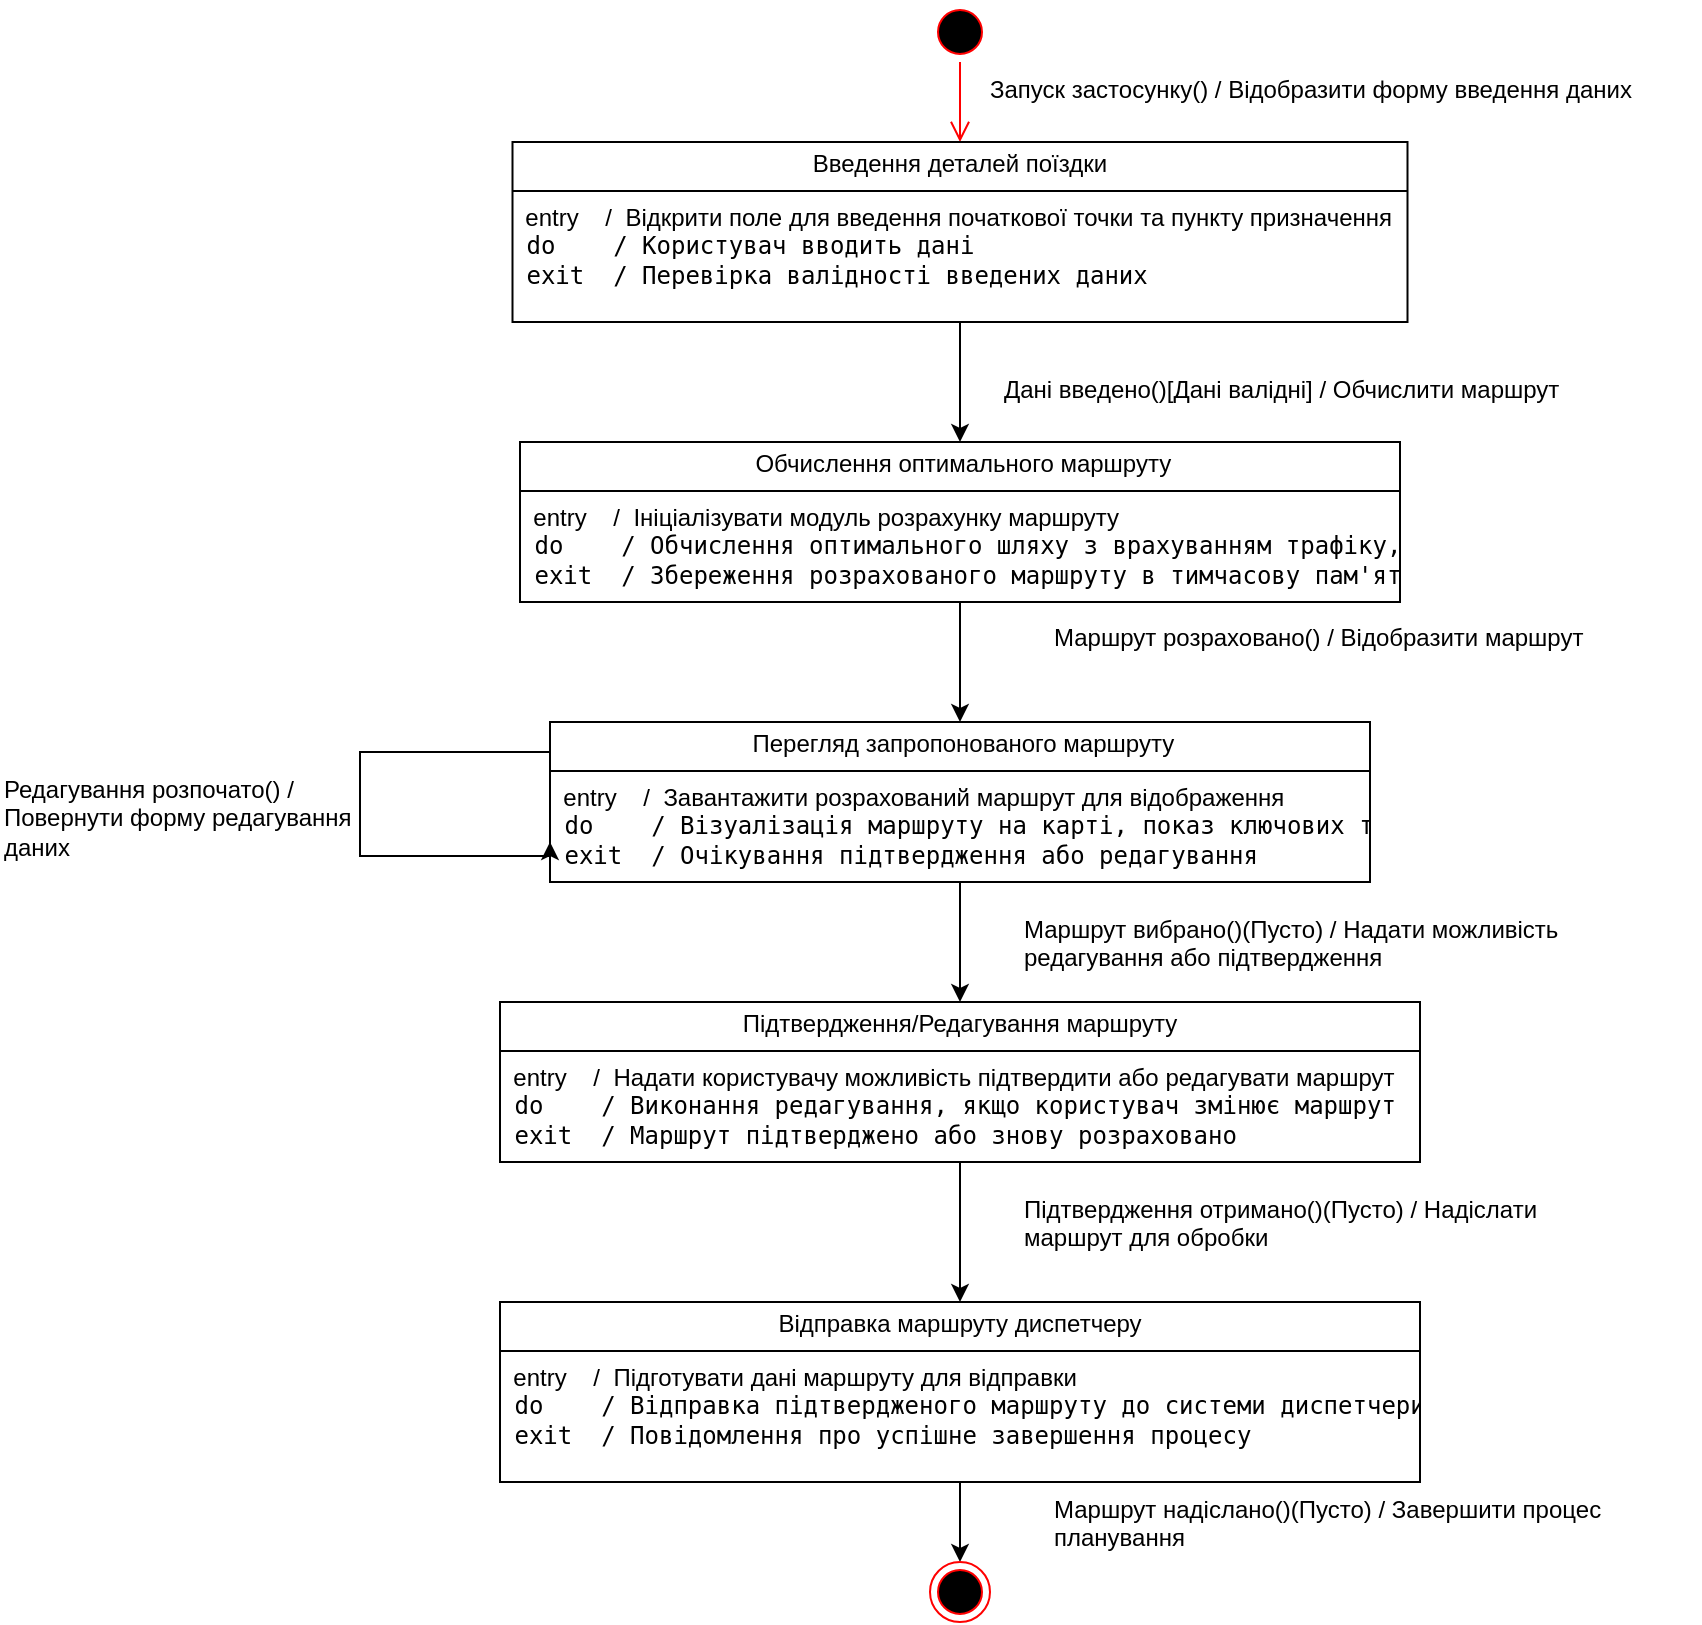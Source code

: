 <mxfile version="26.2.13">
  <diagram name="Діаграма станів та переходів" id="nFUOy7fFMwE6h8ElpY0S">
    <mxGraphModel dx="2088" dy="1070" grid="1" gridSize="10" guides="1" tooltips="1" connect="1" arrows="1" fold="1" page="1" pageScale="1" pageWidth="1169" pageHeight="827" math="0" shadow="0">
      <root>
        <mxCell id="0" />
        <mxCell id="1" parent="0" />
        <mxCell id="rt1w_eB6s1bEtWNk3IKX-1" value="" style="ellipse;html=1;shape=startState;fillColor=#000000;strokeColor=#ff0000;" vertex="1" parent="1">
          <mxGeometry x="495" y="10" width="30" height="30" as="geometry" />
        </mxCell>
        <mxCell id="rt1w_eB6s1bEtWNk3IKX-2" value="" style="edgeStyle=orthogonalEdgeStyle;html=1;verticalAlign=bottom;endArrow=open;endSize=8;strokeColor=#ff0000;rounded=0;entryX=0.5;entryY=0;entryDx=0;entryDy=0;" edge="1" parent="1" source="rt1w_eB6s1bEtWNk3IKX-1" target="rt1w_eB6s1bEtWNk3IKX-4">
          <mxGeometry relative="1" as="geometry">
            <mxPoint x="510" y="20" as="targetPoint" />
          </mxGeometry>
        </mxCell>
        <mxCell id="rt1w_eB6s1bEtWNk3IKX-3" style="edgeStyle=orthogonalEdgeStyle;rounded=0;orthogonalLoop=1;jettySize=auto;html=1;exitX=0.5;exitY=1;exitDx=0;exitDy=0;entryX=0.5;entryY=0;entryDx=0;entryDy=0;" edge="1" parent="1" source="rt1w_eB6s1bEtWNk3IKX-4" target="rt1w_eB6s1bEtWNk3IKX-6">
          <mxGeometry relative="1" as="geometry" />
        </mxCell>
        <mxCell id="rt1w_eB6s1bEtWNk3IKX-4" value="&lt;p style=&quot;margin:0px;margin-top:4px;text-align:center;&quot;&gt;Введення деталей поїздки&lt;/p&gt;&lt;hr size=&quot;1&quot; style=&quot;border-style:solid;&quot;&gt;&lt;div style=&quot;height:2px;&quot;&gt;&amp;nbsp; &lt;span style=&quot;background-color: transparent; color: light-dark(rgb(0, 0, 0), rgb(255, 255, 255));&quot;&gt;entry&amp;nbsp; &amp;nbsp; /&amp;nbsp;&amp;nbsp;&lt;/span&gt;&lt;span style=&quot;background-color: transparent; color: light-dark(rgb(0, 0, 0), rgb(255, 255, 255));&quot;&gt;Відкрити поле для введення початкової точки та пункту призначення&lt;/span&gt;&lt;/div&gt;&lt;div style=&quot;height: 2px;&quot;&gt;&lt;pre&gt; do    / Користувач вводить дані&lt;br&gt; exit  / Перевірка валідності введених даних&lt;/pre&gt;&lt;/div&gt;&lt;div style=&quot;height:2px;&quot;&gt;&lt;br&gt;&lt;/div&gt;&lt;div style=&quot;height:2px;&quot;&gt;&lt;br&gt;&lt;/div&gt;&lt;div style=&quot;height:2px;&quot;&gt;&lt;br&gt;&lt;/div&gt;&lt;div style=&quot;height:2px;&quot;&gt;&lt;br&gt;&lt;/div&gt;&lt;div style=&quot;height:2px;&quot;&gt;&lt;br&gt;&lt;/div&gt;&lt;div style=&quot;height:2px;&quot;&gt;&lt;br&gt;&lt;/div&gt;&lt;div style=&quot;height:2px;&quot;&gt;&lt;br&gt;&lt;/div&gt;&lt;div style=&quot;height:2px;&quot;&gt;&amp;nbsp; &amp;nbsp; &amp;nbsp;&lt;/div&gt;" style="verticalAlign=top;align=left;overflow=fill;html=1;whiteSpace=wrap;" vertex="1" parent="1">
          <mxGeometry x="286.25" y="80" width="447.5" height="90" as="geometry" />
        </mxCell>
        <mxCell id="rt1w_eB6s1bEtWNk3IKX-5" style="edgeStyle=orthogonalEdgeStyle;rounded=0;orthogonalLoop=1;jettySize=auto;html=1;exitX=0.5;exitY=1;exitDx=0;exitDy=0;entryX=0.5;entryY=0;entryDx=0;entryDy=0;" edge="1" parent="1" source="rt1w_eB6s1bEtWNk3IKX-6" target="rt1w_eB6s1bEtWNk3IKX-8">
          <mxGeometry relative="1" as="geometry" />
        </mxCell>
        <mxCell id="rt1w_eB6s1bEtWNk3IKX-6" value="&lt;p style=&quot;margin:0px;margin-top:4px;text-align:center;&quot;&gt;&amp;nbsp;Обчислення оптимального маршруту&lt;/p&gt;&lt;hr size=&quot;1&quot; style=&quot;border-style:solid;&quot;&gt;&lt;div style=&quot;height:2px;&quot;&gt;&lt;div style=&quot;height: 2px;&quot;&gt;&lt;span style=&quot;background-color: transparent; color: light-dark(rgb(0, 0, 0), rgb(255, 255, 255));&quot;&gt;&amp;nbsp; entry&amp;nbsp; &amp;nbsp; /&amp;nbsp;&amp;nbsp;&lt;/span&gt;&lt;span style=&quot;background-color: transparent; color: light-dark(rgb(0, 0, 0), rgb(255, 255, 255));&quot;&gt;Ініціалізувати модуль розрахунку маршруту&lt;/span&gt;&lt;/div&gt;&lt;div style=&quot;height: 2px;&quot;&gt;&lt;pre&gt; do    / Обчислення оптимального шляху з врахуванням трафіку, часу&lt;br&gt; exit  / Збереження розрахованого маршруту в тимчасову пам&#39;ять&lt;/pre&gt;&lt;/div&gt;&lt;/div&gt;" style="verticalAlign=top;align=left;overflow=fill;html=1;whiteSpace=wrap;" vertex="1" parent="1">
          <mxGeometry x="290" y="230" width="440" height="80" as="geometry" />
        </mxCell>
        <mxCell id="rt1w_eB6s1bEtWNk3IKX-7" style="edgeStyle=orthogonalEdgeStyle;rounded=0;orthogonalLoop=1;jettySize=auto;html=1;exitX=0.5;exitY=1;exitDx=0;exitDy=0;entryX=0.5;entryY=0;entryDx=0;entryDy=0;" edge="1" parent="1" source="rt1w_eB6s1bEtWNk3IKX-8" target="rt1w_eB6s1bEtWNk3IKX-10">
          <mxGeometry relative="1" as="geometry" />
        </mxCell>
        <mxCell id="rt1w_eB6s1bEtWNk3IKX-8" value="&lt;p style=&quot;margin:0px;margin-top:4px;text-align:center;&quot;&gt;&amp;nbsp;Перегляд запропонованого маршруту&lt;/p&gt;&lt;hr size=&quot;1&quot; style=&quot;border-style:solid;&quot;&gt;&lt;div style=&quot;height:2px;&quot;&gt;&lt;div style=&quot;height: 2px;&quot;&gt;&lt;span style=&quot;background-color: transparent; color: light-dark(rgb(0, 0, 0), rgb(255, 255, 255));&quot;&gt;&amp;nbsp; entry&amp;nbsp; &amp;nbsp; /&amp;nbsp;&amp;nbsp;&lt;/span&gt;&lt;span style=&quot;background-color: transparent; color: light-dark(rgb(0, 0, 0), rgb(255, 255, 255));&quot;&gt;Завантажити розрахований маршрут для відображення&lt;/span&gt;&lt;/div&gt;&lt;div style=&quot;height: 2px;&quot;&gt;&lt;pre&gt; do    / Візуалізація маршруту на карті, показ ключових точок&lt;br&gt; exit  / Очікування підтвердження або редагування&lt;/pre&gt;&lt;/div&gt;&lt;/div&gt;" style="verticalAlign=top;align=left;overflow=fill;html=1;whiteSpace=wrap;" vertex="1" parent="1">
          <mxGeometry x="305" y="370" width="410" height="80" as="geometry" />
        </mxCell>
        <mxCell id="rt1w_eB6s1bEtWNk3IKX-9" style="edgeStyle=orthogonalEdgeStyle;rounded=0;orthogonalLoop=1;jettySize=auto;html=1;exitX=0.5;exitY=1;exitDx=0;exitDy=0;entryX=0.5;entryY=0;entryDx=0;entryDy=0;" edge="1" parent="1" source="rt1w_eB6s1bEtWNk3IKX-10" target="rt1w_eB6s1bEtWNk3IKX-12">
          <mxGeometry relative="1" as="geometry" />
        </mxCell>
        <mxCell id="rt1w_eB6s1bEtWNk3IKX-10" value="&lt;p style=&quot;margin:0px;margin-top:4px;text-align:center;&quot;&gt;Підтвердження/Редагування маршруту&lt;/p&gt;&lt;hr size=&quot;1&quot; style=&quot;border-style:solid;&quot;&gt;&lt;div style=&quot;height:2px;&quot;&gt;&lt;div style=&quot;height: 2px;&quot;&gt;&lt;span style=&quot;background-color: transparent; color: light-dark(rgb(0, 0, 0), rgb(255, 255, 255));&quot;&gt;&amp;nbsp; entry&amp;nbsp; &amp;nbsp; /&amp;nbsp;&amp;nbsp;&lt;/span&gt;&lt;span style=&quot;background-color: transparent; color: light-dark(rgb(0, 0, 0), rgb(255, 255, 255));&quot;&gt;Надати користувачу можливість підтвердити або редагувати маршрут&lt;/span&gt;&lt;/div&gt;&lt;div style=&quot;height: 2px;&quot;&gt;&lt;pre&gt; do    / Виконання редагування, якщо користувач змінює маршрут&lt;br&gt; exit  / Маршрут підтверджено або знову розраховано&lt;/pre&gt;&lt;/div&gt;&lt;/div&gt;" style="verticalAlign=top;align=left;overflow=fill;html=1;whiteSpace=wrap;" vertex="1" parent="1">
          <mxGeometry x="280" y="510" width="460" height="80" as="geometry" />
        </mxCell>
        <mxCell id="rt1w_eB6s1bEtWNk3IKX-11" style="edgeStyle=orthogonalEdgeStyle;rounded=0;orthogonalLoop=1;jettySize=auto;html=1;exitX=0.5;exitY=1;exitDx=0;exitDy=0;entryX=0.5;entryY=0;entryDx=0;entryDy=0;" edge="1" parent="1" source="rt1w_eB6s1bEtWNk3IKX-12" target="rt1w_eB6s1bEtWNk3IKX-13">
          <mxGeometry relative="1" as="geometry" />
        </mxCell>
        <mxCell id="rt1w_eB6s1bEtWNk3IKX-12" value="&lt;p style=&quot;margin:0px;margin-top:4px;text-align:center;&quot;&gt;Відправка маршруту диспетчеру&lt;/p&gt;&lt;hr size=&quot;1&quot; style=&quot;border-style:solid;&quot;&gt;&lt;div style=&quot;height:2px;&quot;&gt;&lt;div style=&quot;height: 2px;&quot;&gt;&lt;span style=&quot;background-color: transparent; color: light-dark(rgb(0, 0, 0), rgb(255, 255, 255));&quot;&gt;&amp;nbsp; entry&amp;nbsp; &amp;nbsp; /&amp;nbsp;&amp;nbsp;&lt;/span&gt;&lt;span style=&quot;background-color: transparent; color: light-dark(rgb(0, 0, 0), rgb(255, 255, 255));&quot;&gt;Підготувати дані маршруту для відправки&lt;/span&gt;&lt;/div&gt;&lt;div style=&quot;height: 2px;&quot;&gt;&lt;pre&gt; do    / Відправка підтвердженого маршруту до системи диспетчеризації&lt;br&gt; exit  / Повідомлення про успішне завершення процесу&lt;/pre&gt;&lt;/div&gt;&lt;/div&gt;" style="verticalAlign=top;align=left;overflow=fill;html=1;whiteSpace=wrap;" vertex="1" parent="1">
          <mxGeometry x="280" y="660" width="460" height="90" as="geometry" />
        </mxCell>
        <mxCell id="rt1w_eB6s1bEtWNk3IKX-13" value="" style="ellipse;html=1;shape=endState;fillColor=#000000;strokeColor=#ff0000;" vertex="1" parent="1">
          <mxGeometry x="495" y="790" width="30" height="30" as="geometry" />
        </mxCell>
        <mxCell id="rt1w_eB6s1bEtWNk3IKX-14" value="Запуск застосунку() / Відобразити форму введення даних" style="text;whiteSpace=wrap;html=1;" vertex="1" parent="1">
          <mxGeometry x="522.5" y="40" width="350" height="40" as="geometry" />
        </mxCell>
        <mxCell id="rt1w_eB6s1bEtWNk3IKX-15" value="Дані введено()[Дані валідні] / Обчислити маршрут" style="text;whiteSpace=wrap;html=1;" vertex="1" parent="1">
          <mxGeometry x="530" y="190" width="350" height="40" as="geometry" />
        </mxCell>
        <mxCell id="rt1w_eB6s1bEtWNk3IKX-16" value="Маршрут розраховано() / Відобразити маршрут" style="text;whiteSpace=wrap;html=1;" vertex="1" parent="1">
          <mxGeometry x="555" y="313.5" width="300" height="40" as="geometry" />
        </mxCell>
        <mxCell id="rt1w_eB6s1bEtWNk3IKX-17" value="Маршрут вибрано()(Пусто) / Надати можливість редагування або підтвердження" style="text;whiteSpace=wrap;html=1;" vertex="1" parent="1">
          <mxGeometry x="540" y="460" width="290" height="40" as="geometry" />
        </mxCell>
        <mxCell id="rt1w_eB6s1bEtWNk3IKX-18" value="Редагування розпочато() / Повернути форму редагування даних" style="text;whiteSpace=wrap;html=1;" vertex="1" parent="1">
          <mxGeometry x="30" y="390" width="200" height="40" as="geometry" />
        </mxCell>
        <mxCell id="rt1w_eB6s1bEtWNk3IKX-19" style="edgeStyle=orthogonalEdgeStyle;rounded=0;orthogonalLoop=1;jettySize=auto;html=1;exitX=0;exitY=0.25;exitDx=0;exitDy=0;entryX=0;entryY=0.75;entryDx=0;entryDy=0;" edge="1" parent="1" source="rt1w_eB6s1bEtWNk3IKX-8" target="rt1w_eB6s1bEtWNk3IKX-8">
          <mxGeometry relative="1" as="geometry">
            <Array as="points">
              <mxPoint x="280" y="385" />
              <mxPoint x="210" y="385" />
              <mxPoint x="210" y="437" />
              <mxPoint x="280" y="437" />
            </Array>
          </mxGeometry>
        </mxCell>
        <mxCell id="rt1w_eB6s1bEtWNk3IKX-20" value="Підтвердження отримано()(Пусто) / Надіслати маршрут для обробки" style="text;whiteSpace=wrap;html=1;" vertex="1" parent="1">
          <mxGeometry x="540" y="600" width="290" height="40" as="geometry" />
        </mxCell>
        <mxCell id="rt1w_eB6s1bEtWNk3IKX-21" value="Маршрут надіслано()(Пусто) / Завершити процес планування" style="text;whiteSpace=wrap;html=1;" vertex="1" parent="1">
          <mxGeometry x="555" y="750" width="285" height="40" as="geometry" />
        </mxCell>
      </root>
    </mxGraphModel>
  </diagram>
</mxfile>
